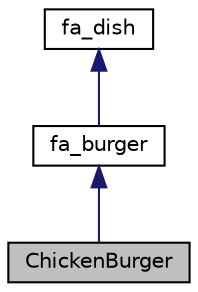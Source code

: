 digraph "ChickenBurger"
{
 // LATEX_PDF_SIZE
  edge [fontname="Helvetica",fontsize="10",labelfontname="Helvetica",labelfontsize="10"];
  node [fontname="Helvetica",fontsize="10",shape=record];
  Node1 [label="ChickenBurger",height=0.2,width=0.4,color="black", fillcolor="grey75", style="filled", fontcolor="black",tooltip="Concrete product class representing a chicken burger dish."];
  Node2 -> Node1 [dir="back",color="midnightblue",fontsize="10",style="solid"];
  Node2 [label="fa_burger",height=0.2,width=0.4,color="black", fillcolor="white", style="filled",URL="$classfa__burger.html",tooltip="Abstract product class representing a generic burger dish."];
  Node3 -> Node2 [dir="back",color="midnightblue",fontsize="10",style="solid"];
  Node3 [label="fa_dish",height=0.2,width=0.4,color="black", fillcolor="white", style="filled",URL="$classfa__dish.html",tooltip="Abstract class representing a dish with customizable components."];
}
